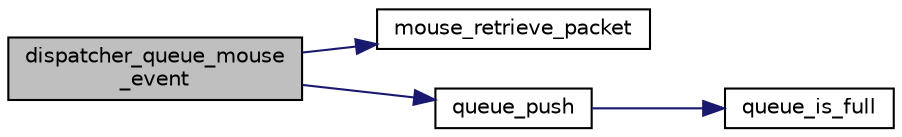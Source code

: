 digraph "dispatcher_queue_mouse_event"
{
 // LATEX_PDF_SIZE
  edge [fontname="Helvetica",fontsize="10",labelfontname="Helvetica",labelfontsize="10"];
  node [fontname="Helvetica",fontsize="10",shape=record];
  rankdir="LR";
  Node1 [label="dispatcher_queue_mouse\l_event",height=0.2,width=0.4,color="black", fillcolor="grey75", style="filled", fontcolor="black",tooltip="Retrieves mouse packet and adds a mouse event to the event queue."];
  Node1 -> Node2 [color="midnightblue",fontsize="10",style="solid",fontname="Helvetica"];
  Node2 [label="mouse_retrieve_packet",height=0.2,width=0.4,color="black", fillcolor="white", style="filled",URL="$group__mouse.html#gad9aafc3f7ddc5c20caedfbd58c053f92",tooltip="Retrieves a mouse packet."];
  Node1 -> Node3 [color="midnightblue",fontsize="10",style="solid",fontname="Helvetica"];
  Node3 [label="queue_push",height=0.2,width=0.4,color="black", fillcolor="white", style="filled",URL="$group__queue.html#gaa54578828a1b5676bb99a535c617e1a2",tooltip="Adds an element to the back of the given queue."];
  Node3 -> Node4 [color="midnightblue",fontsize="10",style="solid",fontname="Helvetica"];
  Node4 [label="queue_is_full",height=0.2,width=0.4,color="black", fillcolor="white", style="filled",URL="$group__queue.html#gae1cd6b62453b7f57525be17a53885800",tooltip="Checks if a given queue is full."];
}
